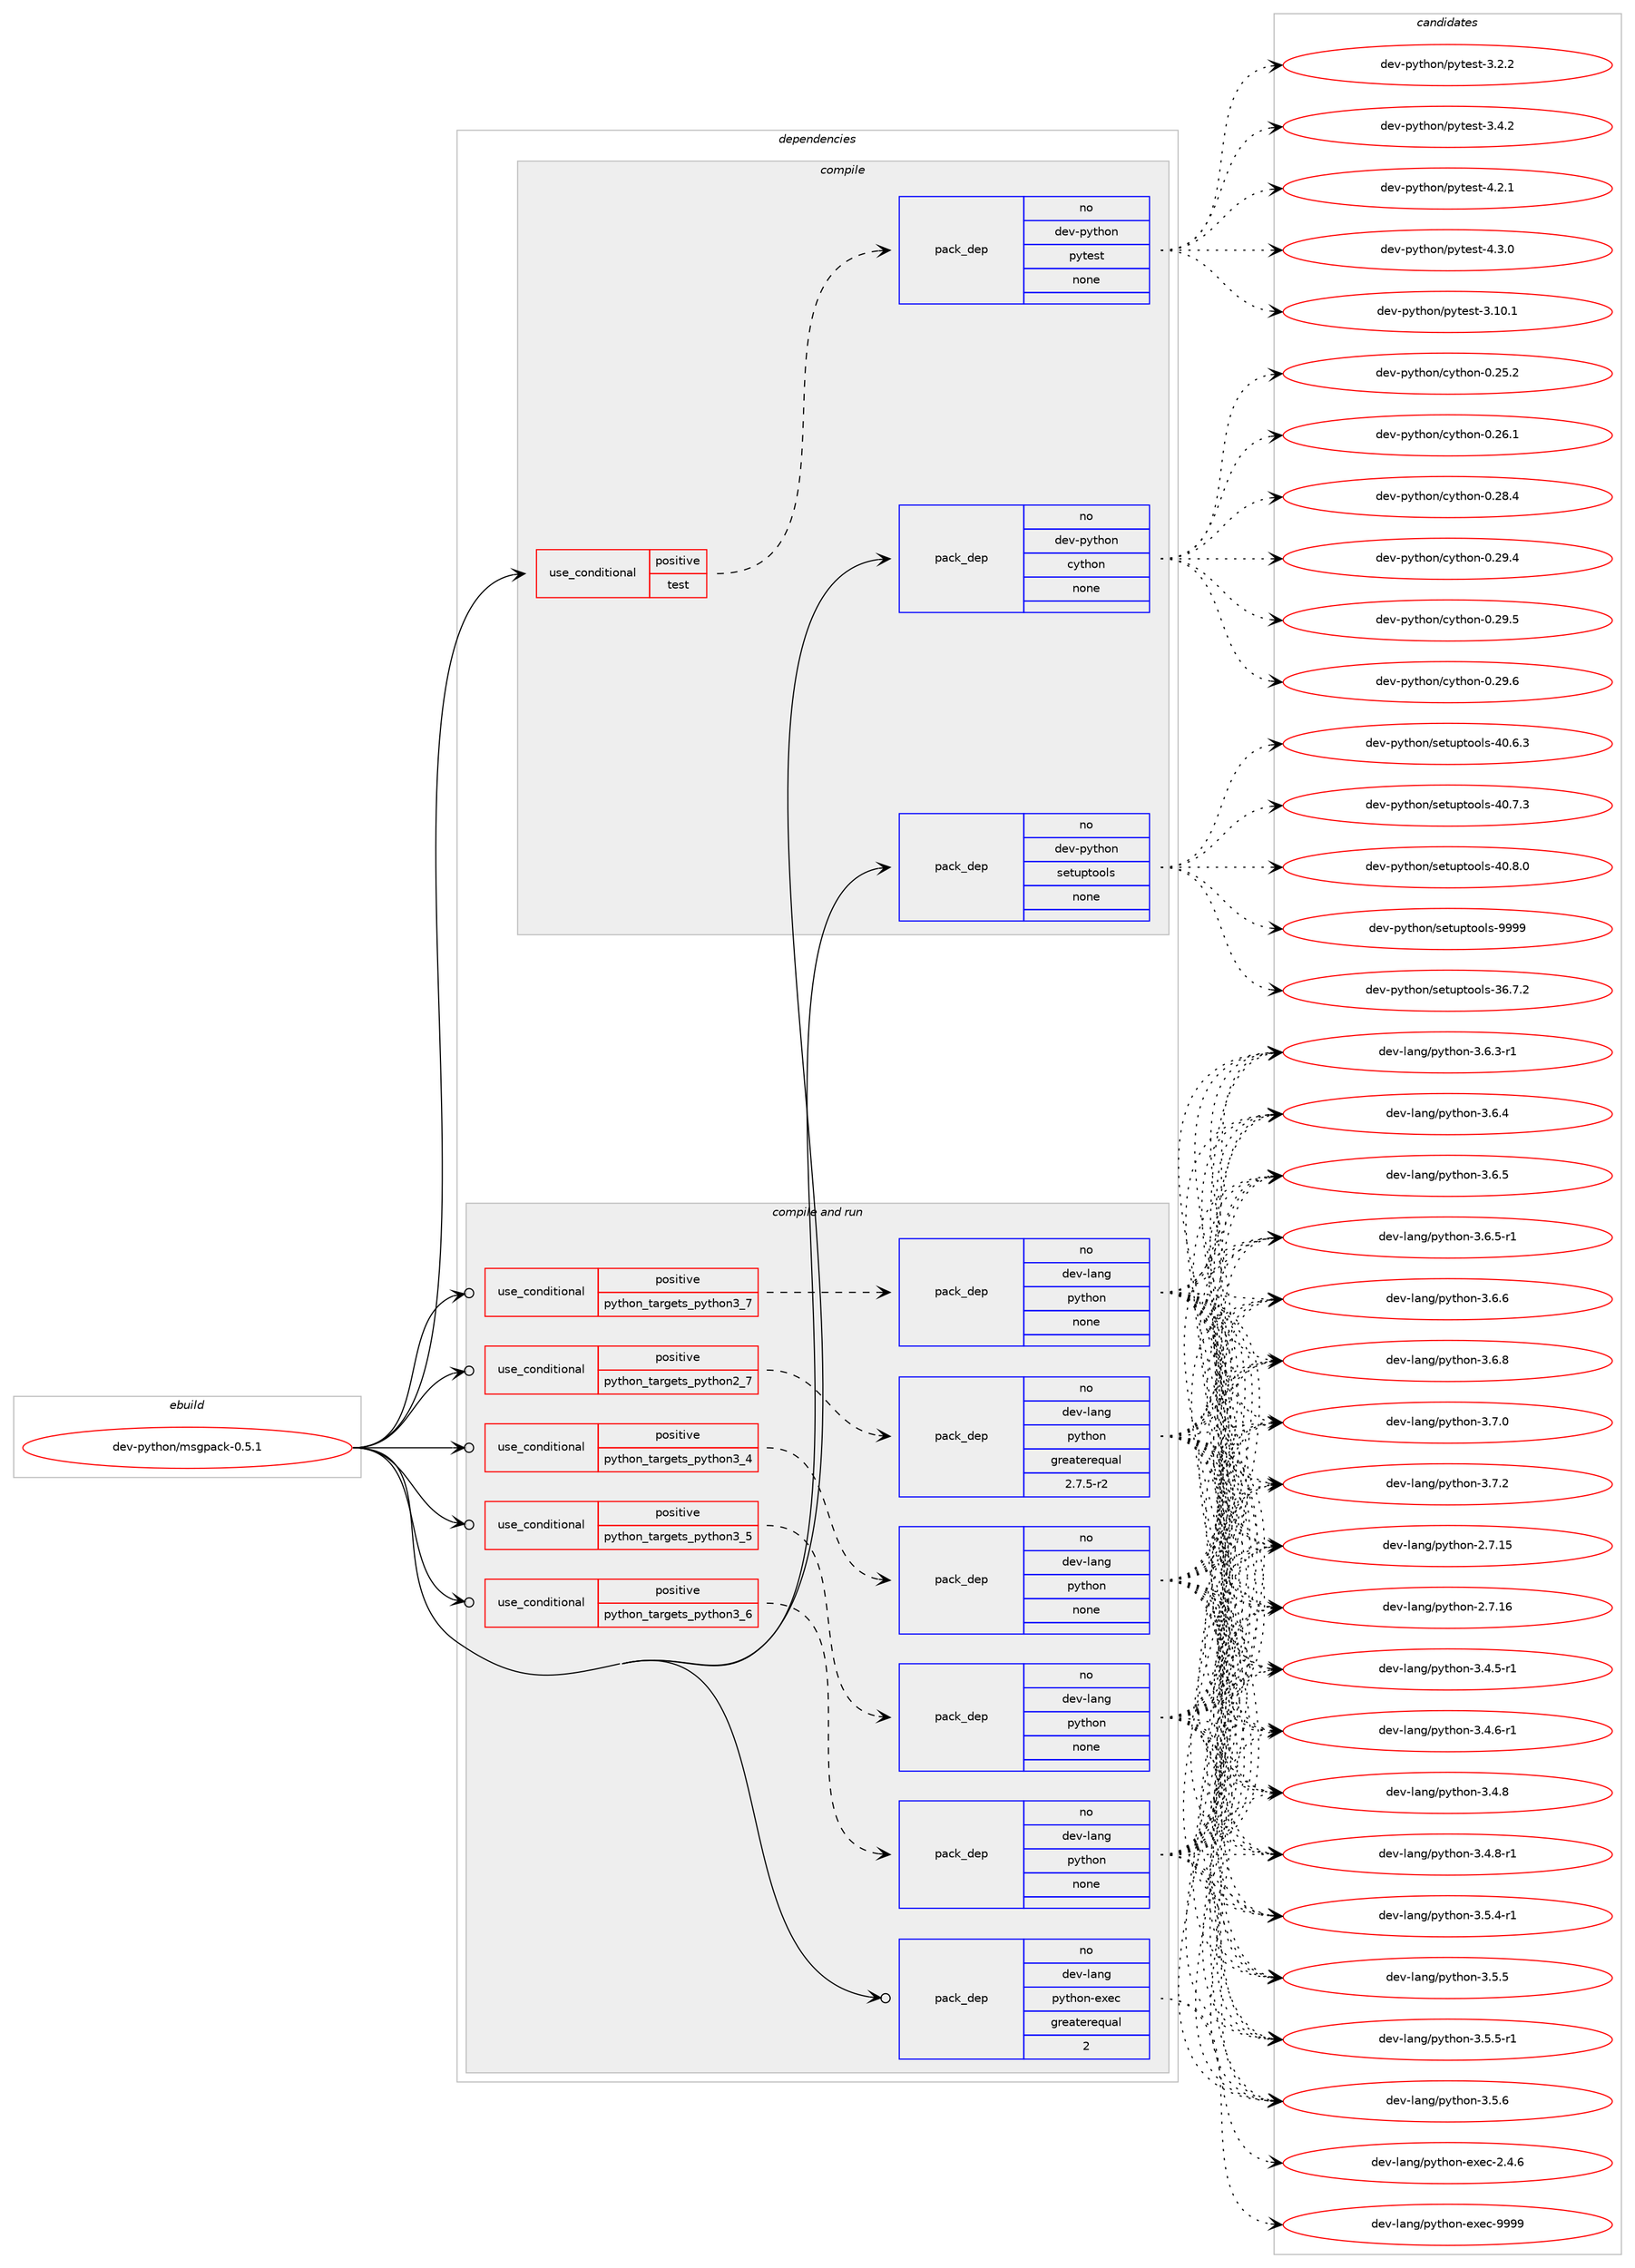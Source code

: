 digraph prolog {

# *************
# Graph options
# *************

newrank=true;
concentrate=true;
compound=true;
graph [rankdir=LR,fontname=Helvetica,fontsize=10,ranksep=1.5];#, ranksep=2.5, nodesep=0.2];
edge  [arrowhead=vee];
node  [fontname=Helvetica,fontsize=10];

# **********
# The ebuild
# **********

subgraph cluster_leftcol {
color=gray;
rank=same;
label=<<i>ebuild</i>>;
id [label="dev-python/msgpack-0.5.1", color=red, width=4, href="../dev-python/msgpack-0.5.1.svg"];
}

# ****************
# The dependencies
# ****************

subgraph cluster_midcol {
color=gray;
label=<<i>dependencies</i>>;
subgraph cluster_compile {
fillcolor="#eeeeee";
style=filled;
label=<<i>compile</i>>;
subgraph cond377690 {
dependency1419448 [label=<<TABLE BORDER="0" CELLBORDER="1" CELLSPACING="0" CELLPADDING="4"><TR><TD ROWSPAN="3" CELLPADDING="10">use_conditional</TD></TR><TR><TD>positive</TD></TR><TR><TD>test</TD></TR></TABLE>>, shape=none, color=red];
subgraph pack1018484 {
dependency1419449 [label=<<TABLE BORDER="0" CELLBORDER="1" CELLSPACING="0" CELLPADDING="4" WIDTH="220"><TR><TD ROWSPAN="6" CELLPADDING="30">pack_dep</TD></TR><TR><TD WIDTH="110">no</TD></TR><TR><TD>dev-python</TD></TR><TR><TD>pytest</TD></TR><TR><TD>none</TD></TR><TR><TD></TD></TR></TABLE>>, shape=none, color=blue];
}
dependency1419448:e -> dependency1419449:w [weight=20,style="dashed",arrowhead="vee"];
}
id:e -> dependency1419448:w [weight=20,style="solid",arrowhead="vee"];
subgraph pack1018485 {
dependency1419450 [label=<<TABLE BORDER="0" CELLBORDER="1" CELLSPACING="0" CELLPADDING="4" WIDTH="220"><TR><TD ROWSPAN="6" CELLPADDING="30">pack_dep</TD></TR><TR><TD WIDTH="110">no</TD></TR><TR><TD>dev-python</TD></TR><TR><TD>cython</TD></TR><TR><TD>none</TD></TR><TR><TD></TD></TR></TABLE>>, shape=none, color=blue];
}
id:e -> dependency1419450:w [weight=20,style="solid",arrowhead="vee"];
subgraph pack1018486 {
dependency1419451 [label=<<TABLE BORDER="0" CELLBORDER="1" CELLSPACING="0" CELLPADDING="4" WIDTH="220"><TR><TD ROWSPAN="6" CELLPADDING="30">pack_dep</TD></TR><TR><TD WIDTH="110">no</TD></TR><TR><TD>dev-python</TD></TR><TR><TD>setuptools</TD></TR><TR><TD>none</TD></TR><TR><TD></TD></TR></TABLE>>, shape=none, color=blue];
}
id:e -> dependency1419451:w [weight=20,style="solid",arrowhead="vee"];
}
subgraph cluster_compileandrun {
fillcolor="#eeeeee";
style=filled;
label=<<i>compile and run</i>>;
subgraph cond377691 {
dependency1419452 [label=<<TABLE BORDER="0" CELLBORDER="1" CELLSPACING="0" CELLPADDING="4"><TR><TD ROWSPAN="3" CELLPADDING="10">use_conditional</TD></TR><TR><TD>positive</TD></TR><TR><TD>python_targets_python2_7</TD></TR></TABLE>>, shape=none, color=red];
subgraph pack1018487 {
dependency1419453 [label=<<TABLE BORDER="0" CELLBORDER="1" CELLSPACING="0" CELLPADDING="4" WIDTH="220"><TR><TD ROWSPAN="6" CELLPADDING="30">pack_dep</TD></TR><TR><TD WIDTH="110">no</TD></TR><TR><TD>dev-lang</TD></TR><TR><TD>python</TD></TR><TR><TD>greaterequal</TD></TR><TR><TD>2.7.5-r2</TD></TR></TABLE>>, shape=none, color=blue];
}
dependency1419452:e -> dependency1419453:w [weight=20,style="dashed",arrowhead="vee"];
}
id:e -> dependency1419452:w [weight=20,style="solid",arrowhead="odotvee"];
subgraph cond377692 {
dependency1419454 [label=<<TABLE BORDER="0" CELLBORDER="1" CELLSPACING="0" CELLPADDING="4"><TR><TD ROWSPAN="3" CELLPADDING="10">use_conditional</TD></TR><TR><TD>positive</TD></TR><TR><TD>python_targets_python3_4</TD></TR></TABLE>>, shape=none, color=red];
subgraph pack1018488 {
dependency1419455 [label=<<TABLE BORDER="0" CELLBORDER="1" CELLSPACING="0" CELLPADDING="4" WIDTH="220"><TR><TD ROWSPAN="6" CELLPADDING="30">pack_dep</TD></TR><TR><TD WIDTH="110">no</TD></TR><TR><TD>dev-lang</TD></TR><TR><TD>python</TD></TR><TR><TD>none</TD></TR><TR><TD></TD></TR></TABLE>>, shape=none, color=blue];
}
dependency1419454:e -> dependency1419455:w [weight=20,style="dashed",arrowhead="vee"];
}
id:e -> dependency1419454:w [weight=20,style="solid",arrowhead="odotvee"];
subgraph cond377693 {
dependency1419456 [label=<<TABLE BORDER="0" CELLBORDER="1" CELLSPACING="0" CELLPADDING="4"><TR><TD ROWSPAN="3" CELLPADDING="10">use_conditional</TD></TR><TR><TD>positive</TD></TR><TR><TD>python_targets_python3_5</TD></TR></TABLE>>, shape=none, color=red];
subgraph pack1018489 {
dependency1419457 [label=<<TABLE BORDER="0" CELLBORDER="1" CELLSPACING="0" CELLPADDING="4" WIDTH="220"><TR><TD ROWSPAN="6" CELLPADDING="30">pack_dep</TD></TR><TR><TD WIDTH="110">no</TD></TR><TR><TD>dev-lang</TD></TR><TR><TD>python</TD></TR><TR><TD>none</TD></TR><TR><TD></TD></TR></TABLE>>, shape=none, color=blue];
}
dependency1419456:e -> dependency1419457:w [weight=20,style="dashed",arrowhead="vee"];
}
id:e -> dependency1419456:w [weight=20,style="solid",arrowhead="odotvee"];
subgraph cond377694 {
dependency1419458 [label=<<TABLE BORDER="0" CELLBORDER="1" CELLSPACING="0" CELLPADDING="4"><TR><TD ROWSPAN="3" CELLPADDING="10">use_conditional</TD></TR><TR><TD>positive</TD></TR><TR><TD>python_targets_python3_6</TD></TR></TABLE>>, shape=none, color=red];
subgraph pack1018490 {
dependency1419459 [label=<<TABLE BORDER="0" CELLBORDER="1" CELLSPACING="0" CELLPADDING="4" WIDTH="220"><TR><TD ROWSPAN="6" CELLPADDING="30">pack_dep</TD></TR><TR><TD WIDTH="110">no</TD></TR><TR><TD>dev-lang</TD></TR><TR><TD>python</TD></TR><TR><TD>none</TD></TR><TR><TD></TD></TR></TABLE>>, shape=none, color=blue];
}
dependency1419458:e -> dependency1419459:w [weight=20,style="dashed",arrowhead="vee"];
}
id:e -> dependency1419458:w [weight=20,style="solid",arrowhead="odotvee"];
subgraph cond377695 {
dependency1419460 [label=<<TABLE BORDER="0" CELLBORDER="1" CELLSPACING="0" CELLPADDING="4"><TR><TD ROWSPAN="3" CELLPADDING="10">use_conditional</TD></TR><TR><TD>positive</TD></TR><TR><TD>python_targets_python3_7</TD></TR></TABLE>>, shape=none, color=red];
subgraph pack1018491 {
dependency1419461 [label=<<TABLE BORDER="0" CELLBORDER="1" CELLSPACING="0" CELLPADDING="4" WIDTH="220"><TR><TD ROWSPAN="6" CELLPADDING="30">pack_dep</TD></TR><TR><TD WIDTH="110">no</TD></TR><TR><TD>dev-lang</TD></TR><TR><TD>python</TD></TR><TR><TD>none</TD></TR><TR><TD></TD></TR></TABLE>>, shape=none, color=blue];
}
dependency1419460:e -> dependency1419461:w [weight=20,style="dashed",arrowhead="vee"];
}
id:e -> dependency1419460:w [weight=20,style="solid",arrowhead="odotvee"];
subgraph pack1018492 {
dependency1419462 [label=<<TABLE BORDER="0" CELLBORDER="1" CELLSPACING="0" CELLPADDING="4" WIDTH="220"><TR><TD ROWSPAN="6" CELLPADDING="30">pack_dep</TD></TR><TR><TD WIDTH="110">no</TD></TR><TR><TD>dev-lang</TD></TR><TR><TD>python-exec</TD></TR><TR><TD>greaterequal</TD></TR><TR><TD>2</TD></TR></TABLE>>, shape=none, color=blue];
}
id:e -> dependency1419462:w [weight=20,style="solid",arrowhead="odotvee"];
}
subgraph cluster_run {
fillcolor="#eeeeee";
style=filled;
label=<<i>run</i>>;
}
}

# **************
# The candidates
# **************

subgraph cluster_choices {
rank=same;
color=gray;
label=<<i>candidates</i>>;

subgraph choice1018484 {
color=black;
nodesep=1;
choice100101118451121211161041111104711212111610111511645514649484649 [label="dev-python/pytest-3.10.1", color=red, width=4,href="../dev-python/pytest-3.10.1.svg"];
choice1001011184511212111610411111047112121116101115116455146504650 [label="dev-python/pytest-3.2.2", color=red, width=4,href="../dev-python/pytest-3.2.2.svg"];
choice1001011184511212111610411111047112121116101115116455146524650 [label="dev-python/pytest-3.4.2", color=red, width=4,href="../dev-python/pytest-3.4.2.svg"];
choice1001011184511212111610411111047112121116101115116455246504649 [label="dev-python/pytest-4.2.1", color=red, width=4,href="../dev-python/pytest-4.2.1.svg"];
choice1001011184511212111610411111047112121116101115116455246514648 [label="dev-python/pytest-4.3.0", color=red, width=4,href="../dev-python/pytest-4.3.0.svg"];
dependency1419449:e -> choice100101118451121211161041111104711212111610111511645514649484649:w [style=dotted,weight="100"];
dependency1419449:e -> choice1001011184511212111610411111047112121116101115116455146504650:w [style=dotted,weight="100"];
dependency1419449:e -> choice1001011184511212111610411111047112121116101115116455146524650:w [style=dotted,weight="100"];
dependency1419449:e -> choice1001011184511212111610411111047112121116101115116455246504649:w [style=dotted,weight="100"];
dependency1419449:e -> choice1001011184511212111610411111047112121116101115116455246514648:w [style=dotted,weight="100"];
}
subgraph choice1018485 {
color=black;
nodesep=1;
choice10010111845112121116104111110479912111610411111045484650534650 [label="dev-python/cython-0.25.2", color=red, width=4,href="../dev-python/cython-0.25.2.svg"];
choice10010111845112121116104111110479912111610411111045484650544649 [label="dev-python/cython-0.26.1", color=red, width=4,href="../dev-python/cython-0.26.1.svg"];
choice10010111845112121116104111110479912111610411111045484650564652 [label="dev-python/cython-0.28.4", color=red, width=4,href="../dev-python/cython-0.28.4.svg"];
choice10010111845112121116104111110479912111610411111045484650574652 [label="dev-python/cython-0.29.4", color=red, width=4,href="../dev-python/cython-0.29.4.svg"];
choice10010111845112121116104111110479912111610411111045484650574653 [label="dev-python/cython-0.29.5", color=red, width=4,href="../dev-python/cython-0.29.5.svg"];
choice10010111845112121116104111110479912111610411111045484650574654 [label="dev-python/cython-0.29.6", color=red, width=4,href="../dev-python/cython-0.29.6.svg"];
dependency1419450:e -> choice10010111845112121116104111110479912111610411111045484650534650:w [style=dotted,weight="100"];
dependency1419450:e -> choice10010111845112121116104111110479912111610411111045484650544649:w [style=dotted,weight="100"];
dependency1419450:e -> choice10010111845112121116104111110479912111610411111045484650564652:w [style=dotted,weight="100"];
dependency1419450:e -> choice10010111845112121116104111110479912111610411111045484650574652:w [style=dotted,weight="100"];
dependency1419450:e -> choice10010111845112121116104111110479912111610411111045484650574653:w [style=dotted,weight="100"];
dependency1419450:e -> choice10010111845112121116104111110479912111610411111045484650574654:w [style=dotted,weight="100"];
}
subgraph choice1018486 {
color=black;
nodesep=1;
choice100101118451121211161041111104711510111611711211611111110811545515446554650 [label="dev-python/setuptools-36.7.2", color=red, width=4,href="../dev-python/setuptools-36.7.2.svg"];
choice100101118451121211161041111104711510111611711211611111110811545524846544651 [label="dev-python/setuptools-40.6.3", color=red, width=4,href="../dev-python/setuptools-40.6.3.svg"];
choice100101118451121211161041111104711510111611711211611111110811545524846554651 [label="dev-python/setuptools-40.7.3", color=red, width=4,href="../dev-python/setuptools-40.7.3.svg"];
choice100101118451121211161041111104711510111611711211611111110811545524846564648 [label="dev-python/setuptools-40.8.0", color=red, width=4,href="../dev-python/setuptools-40.8.0.svg"];
choice10010111845112121116104111110471151011161171121161111111081154557575757 [label="dev-python/setuptools-9999", color=red, width=4,href="../dev-python/setuptools-9999.svg"];
dependency1419451:e -> choice100101118451121211161041111104711510111611711211611111110811545515446554650:w [style=dotted,weight="100"];
dependency1419451:e -> choice100101118451121211161041111104711510111611711211611111110811545524846544651:w [style=dotted,weight="100"];
dependency1419451:e -> choice100101118451121211161041111104711510111611711211611111110811545524846554651:w [style=dotted,weight="100"];
dependency1419451:e -> choice100101118451121211161041111104711510111611711211611111110811545524846564648:w [style=dotted,weight="100"];
dependency1419451:e -> choice10010111845112121116104111110471151011161171121161111111081154557575757:w [style=dotted,weight="100"];
}
subgraph choice1018487 {
color=black;
nodesep=1;
choice10010111845108971101034711212111610411111045504655464953 [label="dev-lang/python-2.7.15", color=red, width=4,href="../dev-lang/python-2.7.15.svg"];
choice10010111845108971101034711212111610411111045504655464954 [label="dev-lang/python-2.7.16", color=red, width=4,href="../dev-lang/python-2.7.16.svg"];
choice1001011184510897110103471121211161041111104551465246534511449 [label="dev-lang/python-3.4.5-r1", color=red, width=4,href="../dev-lang/python-3.4.5-r1.svg"];
choice1001011184510897110103471121211161041111104551465246544511449 [label="dev-lang/python-3.4.6-r1", color=red, width=4,href="../dev-lang/python-3.4.6-r1.svg"];
choice100101118451089711010347112121116104111110455146524656 [label="dev-lang/python-3.4.8", color=red, width=4,href="../dev-lang/python-3.4.8.svg"];
choice1001011184510897110103471121211161041111104551465246564511449 [label="dev-lang/python-3.4.8-r1", color=red, width=4,href="../dev-lang/python-3.4.8-r1.svg"];
choice1001011184510897110103471121211161041111104551465346524511449 [label="dev-lang/python-3.5.4-r1", color=red, width=4,href="../dev-lang/python-3.5.4-r1.svg"];
choice100101118451089711010347112121116104111110455146534653 [label="dev-lang/python-3.5.5", color=red, width=4,href="../dev-lang/python-3.5.5.svg"];
choice1001011184510897110103471121211161041111104551465346534511449 [label="dev-lang/python-3.5.5-r1", color=red, width=4,href="../dev-lang/python-3.5.5-r1.svg"];
choice100101118451089711010347112121116104111110455146534654 [label="dev-lang/python-3.5.6", color=red, width=4,href="../dev-lang/python-3.5.6.svg"];
choice1001011184510897110103471121211161041111104551465446514511449 [label="dev-lang/python-3.6.3-r1", color=red, width=4,href="../dev-lang/python-3.6.3-r1.svg"];
choice100101118451089711010347112121116104111110455146544652 [label="dev-lang/python-3.6.4", color=red, width=4,href="../dev-lang/python-3.6.4.svg"];
choice100101118451089711010347112121116104111110455146544653 [label="dev-lang/python-3.6.5", color=red, width=4,href="../dev-lang/python-3.6.5.svg"];
choice1001011184510897110103471121211161041111104551465446534511449 [label="dev-lang/python-3.6.5-r1", color=red, width=4,href="../dev-lang/python-3.6.5-r1.svg"];
choice100101118451089711010347112121116104111110455146544654 [label="dev-lang/python-3.6.6", color=red, width=4,href="../dev-lang/python-3.6.6.svg"];
choice100101118451089711010347112121116104111110455146544656 [label="dev-lang/python-3.6.8", color=red, width=4,href="../dev-lang/python-3.6.8.svg"];
choice100101118451089711010347112121116104111110455146554648 [label="dev-lang/python-3.7.0", color=red, width=4,href="../dev-lang/python-3.7.0.svg"];
choice100101118451089711010347112121116104111110455146554650 [label="dev-lang/python-3.7.2", color=red, width=4,href="../dev-lang/python-3.7.2.svg"];
dependency1419453:e -> choice10010111845108971101034711212111610411111045504655464953:w [style=dotted,weight="100"];
dependency1419453:e -> choice10010111845108971101034711212111610411111045504655464954:w [style=dotted,weight="100"];
dependency1419453:e -> choice1001011184510897110103471121211161041111104551465246534511449:w [style=dotted,weight="100"];
dependency1419453:e -> choice1001011184510897110103471121211161041111104551465246544511449:w [style=dotted,weight="100"];
dependency1419453:e -> choice100101118451089711010347112121116104111110455146524656:w [style=dotted,weight="100"];
dependency1419453:e -> choice1001011184510897110103471121211161041111104551465246564511449:w [style=dotted,weight="100"];
dependency1419453:e -> choice1001011184510897110103471121211161041111104551465346524511449:w [style=dotted,weight="100"];
dependency1419453:e -> choice100101118451089711010347112121116104111110455146534653:w [style=dotted,weight="100"];
dependency1419453:e -> choice1001011184510897110103471121211161041111104551465346534511449:w [style=dotted,weight="100"];
dependency1419453:e -> choice100101118451089711010347112121116104111110455146534654:w [style=dotted,weight="100"];
dependency1419453:e -> choice1001011184510897110103471121211161041111104551465446514511449:w [style=dotted,weight="100"];
dependency1419453:e -> choice100101118451089711010347112121116104111110455146544652:w [style=dotted,weight="100"];
dependency1419453:e -> choice100101118451089711010347112121116104111110455146544653:w [style=dotted,weight="100"];
dependency1419453:e -> choice1001011184510897110103471121211161041111104551465446534511449:w [style=dotted,weight="100"];
dependency1419453:e -> choice100101118451089711010347112121116104111110455146544654:w [style=dotted,weight="100"];
dependency1419453:e -> choice100101118451089711010347112121116104111110455146544656:w [style=dotted,weight="100"];
dependency1419453:e -> choice100101118451089711010347112121116104111110455146554648:w [style=dotted,weight="100"];
dependency1419453:e -> choice100101118451089711010347112121116104111110455146554650:w [style=dotted,weight="100"];
}
subgraph choice1018488 {
color=black;
nodesep=1;
choice10010111845108971101034711212111610411111045504655464953 [label="dev-lang/python-2.7.15", color=red, width=4,href="../dev-lang/python-2.7.15.svg"];
choice10010111845108971101034711212111610411111045504655464954 [label="dev-lang/python-2.7.16", color=red, width=4,href="../dev-lang/python-2.7.16.svg"];
choice1001011184510897110103471121211161041111104551465246534511449 [label="dev-lang/python-3.4.5-r1", color=red, width=4,href="../dev-lang/python-3.4.5-r1.svg"];
choice1001011184510897110103471121211161041111104551465246544511449 [label="dev-lang/python-3.4.6-r1", color=red, width=4,href="../dev-lang/python-3.4.6-r1.svg"];
choice100101118451089711010347112121116104111110455146524656 [label="dev-lang/python-3.4.8", color=red, width=4,href="../dev-lang/python-3.4.8.svg"];
choice1001011184510897110103471121211161041111104551465246564511449 [label="dev-lang/python-3.4.8-r1", color=red, width=4,href="../dev-lang/python-3.4.8-r1.svg"];
choice1001011184510897110103471121211161041111104551465346524511449 [label="dev-lang/python-3.5.4-r1", color=red, width=4,href="../dev-lang/python-3.5.4-r1.svg"];
choice100101118451089711010347112121116104111110455146534653 [label="dev-lang/python-3.5.5", color=red, width=4,href="../dev-lang/python-3.5.5.svg"];
choice1001011184510897110103471121211161041111104551465346534511449 [label="dev-lang/python-3.5.5-r1", color=red, width=4,href="../dev-lang/python-3.5.5-r1.svg"];
choice100101118451089711010347112121116104111110455146534654 [label="dev-lang/python-3.5.6", color=red, width=4,href="../dev-lang/python-3.5.6.svg"];
choice1001011184510897110103471121211161041111104551465446514511449 [label="dev-lang/python-3.6.3-r1", color=red, width=4,href="../dev-lang/python-3.6.3-r1.svg"];
choice100101118451089711010347112121116104111110455146544652 [label="dev-lang/python-3.6.4", color=red, width=4,href="../dev-lang/python-3.6.4.svg"];
choice100101118451089711010347112121116104111110455146544653 [label="dev-lang/python-3.6.5", color=red, width=4,href="../dev-lang/python-3.6.5.svg"];
choice1001011184510897110103471121211161041111104551465446534511449 [label="dev-lang/python-3.6.5-r1", color=red, width=4,href="../dev-lang/python-3.6.5-r1.svg"];
choice100101118451089711010347112121116104111110455146544654 [label="dev-lang/python-3.6.6", color=red, width=4,href="../dev-lang/python-3.6.6.svg"];
choice100101118451089711010347112121116104111110455146544656 [label="dev-lang/python-3.6.8", color=red, width=4,href="../dev-lang/python-3.6.8.svg"];
choice100101118451089711010347112121116104111110455146554648 [label="dev-lang/python-3.7.0", color=red, width=4,href="../dev-lang/python-3.7.0.svg"];
choice100101118451089711010347112121116104111110455146554650 [label="dev-lang/python-3.7.2", color=red, width=4,href="../dev-lang/python-3.7.2.svg"];
dependency1419455:e -> choice10010111845108971101034711212111610411111045504655464953:w [style=dotted,weight="100"];
dependency1419455:e -> choice10010111845108971101034711212111610411111045504655464954:w [style=dotted,weight="100"];
dependency1419455:e -> choice1001011184510897110103471121211161041111104551465246534511449:w [style=dotted,weight="100"];
dependency1419455:e -> choice1001011184510897110103471121211161041111104551465246544511449:w [style=dotted,weight="100"];
dependency1419455:e -> choice100101118451089711010347112121116104111110455146524656:w [style=dotted,weight="100"];
dependency1419455:e -> choice1001011184510897110103471121211161041111104551465246564511449:w [style=dotted,weight="100"];
dependency1419455:e -> choice1001011184510897110103471121211161041111104551465346524511449:w [style=dotted,weight="100"];
dependency1419455:e -> choice100101118451089711010347112121116104111110455146534653:w [style=dotted,weight="100"];
dependency1419455:e -> choice1001011184510897110103471121211161041111104551465346534511449:w [style=dotted,weight="100"];
dependency1419455:e -> choice100101118451089711010347112121116104111110455146534654:w [style=dotted,weight="100"];
dependency1419455:e -> choice1001011184510897110103471121211161041111104551465446514511449:w [style=dotted,weight="100"];
dependency1419455:e -> choice100101118451089711010347112121116104111110455146544652:w [style=dotted,weight="100"];
dependency1419455:e -> choice100101118451089711010347112121116104111110455146544653:w [style=dotted,weight="100"];
dependency1419455:e -> choice1001011184510897110103471121211161041111104551465446534511449:w [style=dotted,weight="100"];
dependency1419455:e -> choice100101118451089711010347112121116104111110455146544654:w [style=dotted,weight="100"];
dependency1419455:e -> choice100101118451089711010347112121116104111110455146544656:w [style=dotted,weight="100"];
dependency1419455:e -> choice100101118451089711010347112121116104111110455146554648:w [style=dotted,weight="100"];
dependency1419455:e -> choice100101118451089711010347112121116104111110455146554650:w [style=dotted,weight="100"];
}
subgraph choice1018489 {
color=black;
nodesep=1;
choice10010111845108971101034711212111610411111045504655464953 [label="dev-lang/python-2.7.15", color=red, width=4,href="../dev-lang/python-2.7.15.svg"];
choice10010111845108971101034711212111610411111045504655464954 [label="dev-lang/python-2.7.16", color=red, width=4,href="../dev-lang/python-2.7.16.svg"];
choice1001011184510897110103471121211161041111104551465246534511449 [label="dev-lang/python-3.4.5-r1", color=red, width=4,href="../dev-lang/python-3.4.5-r1.svg"];
choice1001011184510897110103471121211161041111104551465246544511449 [label="dev-lang/python-3.4.6-r1", color=red, width=4,href="../dev-lang/python-3.4.6-r1.svg"];
choice100101118451089711010347112121116104111110455146524656 [label="dev-lang/python-3.4.8", color=red, width=4,href="../dev-lang/python-3.4.8.svg"];
choice1001011184510897110103471121211161041111104551465246564511449 [label="dev-lang/python-3.4.8-r1", color=red, width=4,href="../dev-lang/python-3.4.8-r1.svg"];
choice1001011184510897110103471121211161041111104551465346524511449 [label="dev-lang/python-3.5.4-r1", color=red, width=4,href="../dev-lang/python-3.5.4-r1.svg"];
choice100101118451089711010347112121116104111110455146534653 [label="dev-lang/python-3.5.5", color=red, width=4,href="../dev-lang/python-3.5.5.svg"];
choice1001011184510897110103471121211161041111104551465346534511449 [label="dev-lang/python-3.5.5-r1", color=red, width=4,href="../dev-lang/python-3.5.5-r1.svg"];
choice100101118451089711010347112121116104111110455146534654 [label="dev-lang/python-3.5.6", color=red, width=4,href="../dev-lang/python-3.5.6.svg"];
choice1001011184510897110103471121211161041111104551465446514511449 [label="dev-lang/python-3.6.3-r1", color=red, width=4,href="../dev-lang/python-3.6.3-r1.svg"];
choice100101118451089711010347112121116104111110455146544652 [label="dev-lang/python-3.6.4", color=red, width=4,href="../dev-lang/python-3.6.4.svg"];
choice100101118451089711010347112121116104111110455146544653 [label="dev-lang/python-3.6.5", color=red, width=4,href="../dev-lang/python-3.6.5.svg"];
choice1001011184510897110103471121211161041111104551465446534511449 [label="dev-lang/python-3.6.5-r1", color=red, width=4,href="../dev-lang/python-3.6.5-r1.svg"];
choice100101118451089711010347112121116104111110455146544654 [label="dev-lang/python-3.6.6", color=red, width=4,href="../dev-lang/python-3.6.6.svg"];
choice100101118451089711010347112121116104111110455146544656 [label="dev-lang/python-3.6.8", color=red, width=4,href="../dev-lang/python-3.6.8.svg"];
choice100101118451089711010347112121116104111110455146554648 [label="dev-lang/python-3.7.0", color=red, width=4,href="../dev-lang/python-3.7.0.svg"];
choice100101118451089711010347112121116104111110455146554650 [label="dev-lang/python-3.7.2", color=red, width=4,href="../dev-lang/python-3.7.2.svg"];
dependency1419457:e -> choice10010111845108971101034711212111610411111045504655464953:w [style=dotted,weight="100"];
dependency1419457:e -> choice10010111845108971101034711212111610411111045504655464954:w [style=dotted,weight="100"];
dependency1419457:e -> choice1001011184510897110103471121211161041111104551465246534511449:w [style=dotted,weight="100"];
dependency1419457:e -> choice1001011184510897110103471121211161041111104551465246544511449:w [style=dotted,weight="100"];
dependency1419457:e -> choice100101118451089711010347112121116104111110455146524656:w [style=dotted,weight="100"];
dependency1419457:e -> choice1001011184510897110103471121211161041111104551465246564511449:w [style=dotted,weight="100"];
dependency1419457:e -> choice1001011184510897110103471121211161041111104551465346524511449:w [style=dotted,weight="100"];
dependency1419457:e -> choice100101118451089711010347112121116104111110455146534653:w [style=dotted,weight="100"];
dependency1419457:e -> choice1001011184510897110103471121211161041111104551465346534511449:w [style=dotted,weight="100"];
dependency1419457:e -> choice100101118451089711010347112121116104111110455146534654:w [style=dotted,weight="100"];
dependency1419457:e -> choice1001011184510897110103471121211161041111104551465446514511449:w [style=dotted,weight="100"];
dependency1419457:e -> choice100101118451089711010347112121116104111110455146544652:w [style=dotted,weight="100"];
dependency1419457:e -> choice100101118451089711010347112121116104111110455146544653:w [style=dotted,weight="100"];
dependency1419457:e -> choice1001011184510897110103471121211161041111104551465446534511449:w [style=dotted,weight="100"];
dependency1419457:e -> choice100101118451089711010347112121116104111110455146544654:w [style=dotted,weight="100"];
dependency1419457:e -> choice100101118451089711010347112121116104111110455146544656:w [style=dotted,weight="100"];
dependency1419457:e -> choice100101118451089711010347112121116104111110455146554648:w [style=dotted,weight="100"];
dependency1419457:e -> choice100101118451089711010347112121116104111110455146554650:w [style=dotted,weight="100"];
}
subgraph choice1018490 {
color=black;
nodesep=1;
choice10010111845108971101034711212111610411111045504655464953 [label="dev-lang/python-2.7.15", color=red, width=4,href="../dev-lang/python-2.7.15.svg"];
choice10010111845108971101034711212111610411111045504655464954 [label="dev-lang/python-2.7.16", color=red, width=4,href="../dev-lang/python-2.7.16.svg"];
choice1001011184510897110103471121211161041111104551465246534511449 [label="dev-lang/python-3.4.5-r1", color=red, width=4,href="../dev-lang/python-3.4.5-r1.svg"];
choice1001011184510897110103471121211161041111104551465246544511449 [label="dev-lang/python-3.4.6-r1", color=red, width=4,href="../dev-lang/python-3.4.6-r1.svg"];
choice100101118451089711010347112121116104111110455146524656 [label="dev-lang/python-3.4.8", color=red, width=4,href="../dev-lang/python-3.4.8.svg"];
choice1001011184510897110103471121211161041111104551465246564511449 [label="dev-lang/python-3.4.8-r1", color=red, width=4,href="../dev-lang/python-3.4.8-r1.svg"];
choice1001011184510897110103471121211161041111104551465346524511449 [label="dev-lang/python-3.5.4-r1", color=red, width=4,href="../dev-lang/python-3.5.4-r1.svg"];
choice100101118451089711010347112121116104111110455146534653 [label="dev-lang/python-3.5.5", color=red, width=4,href="../dev-lang/python-3.5.5.svg"];
choice1001011184510897110103471121211161041111104551465346534511449 [label="dev-lang/python-3.5.5-r1", color=red, width=4,href="../dev-lang/python-3.5.5-r1.svg"];
choice100101118451089711010347112121116104111110455146534654 [label="dev-lang/python-3.5.6", color=red, width=4,href="../dev-lang/python-3.5.6.svg"];
choice1001011184510897110103471121211161041111104551465446514511449 [label="dev-lang/python-3.6.3-r1", color=red, width=4,href="../dev-lang/python-3.6.3-r1.svg"];
choice100101118451089711010347112121116104111110455146544652 [label="dev-lang/python-3.6.4", color=red, width=4,href="../dev-lang/python-3.6.4.svg"];
choice100101118451089711010347112121116104111110455146544653 [label="dev-lang/python-3.6.5", color=red, width=4,href="../dev-lang/python-3.6.5.svg"];
choice1001011184510897110103471121211161041111104551465446534511449 [label="dev-lang/python-3.6.5-r1", color=red, width=4,href="../dev-lang/python-3.6.5-r1.svg"];
choice100101118451089711010347112121116104111110455146544654 [label="dev-lang/python-3.6.6", color=red, width=4,href="../dev-lang/python-3.6.6.svg"];
choice100101118451089711010347112121116104111110455146544656 [label="dev-lang/python-3.6.8", color=red, width=4,href="../dev-lang/python-3.6.8.svg"];
choice100101118451089711010347112121116104111110455146554648 [label="dev-lang/python-3.7.0", color=red, width=4,href="../dev-lang/python-3.7.0.svg"];
choice100101118451089711010347112121116104111110455146554650 [label="dev-lang/python-3.7.2", color=red, width=4,href="../dev-lang/python-3.7.2.svg"];
dependency1419459:e -> choice10010111845108971101034711212111610411111045504655464953:w [style=dotted,weight="100"];
dependency1419459:e -> choice10010111845108971101034711212111610411111045504655464954:w [style=dotted,weight="100"];
dependency1419459:e -> choice1001011184510897110103471121211161041111104551465246534511449:w [style=dotted,weight="100"];
dependency1419459:e -> choice1001011184510897110103471121211161041111104551465246544511449:w [style=dotted,weight="100"];
dependency1419459:e -> choice100101118451089711010347112121116104111110455146524656:w [style=dotted,weight="100"];
dependency1419459:e -> choice1001011184510897110103471121211161041111104551465246564511449:w [style=dotted,weight="100"];
dependency1419459:e -> choice1001011184510897110103471121211161041111104551465346524511449:w [style=dotted,weight="100"];
dependency1419459:e -> choice100101118451089711010347112121116104111110455146534653:w [style=dotted,weight="100"];
dependency1419459:e -> choice1001011184510897110103471121211161041111104551465346534511449:w [style=dotted,weight="100"];
dependency1419459:e -> choice100101118451089711010347112121116104111110455146534654:w [style=dotted,weight="100"];
dependency1419459:e -> choice1001011184510897110103471121211161041111104551465446514511449:w [style=dotted,weight="100"];
dependency1419459:e -> choice100101118451089711010347112121116104111110455146544652:w [style=dotted,weight="100"];
dependency1419459:e -> choice100101118451089711010347112121116104111110455146544653:w [style=dotted,weight="100"];
dependency1419459:e -> choice1001011184510897110103471121211161041111104551465446534511449:w [style=dotted,weight="100"];
dependency1419459:e -> choice100101118451089711010347112121116104111110455146544654:w [style=dotted,weight="100"];
dependency1419459:e -> choice100101118451089711010347112121116104111110455146544656:w [style=dotted,weight="100"];
dependency1419459:e -> choice100101118451089711010347112121116104111110455146554648:w [style=dotted,weight="100"];
dependency1419459:e -> choice100101118451089711010347112121116104111110455146554650:w [style=dotted,weight="100"];
}
subgraph choice1018491 {
color=black;
nodesep=1;
choice10010111845108971101034711212111610411111045504655464953 [label="dev-lang/python-2.7.15", color=red, width=4,href="../dev-lang/python-2.7.15.svg"];
choice10010111845108971101034711212111610411111045504655464954 [label="dev-lang/python-2.7.16", color=red, width=4,href="../dev-lang/python-2.7.16.svg"];
choice1001011184510897110103471121211161041111104551465246534511449 [label="dev-lang/python-3.4.5-r1", color=red, width=4,href="../dev-lang/python-3.4.5-r1.svg"];
choice1001011184510897110103471121211161041111104551465246544511449 [label="dev-lang/python-3.4.6-r1", color=red, width=4,href="../dev-lang/python-3.4.6-r1.svg"];
choice100101118451089711010347112121116104111110455146524656 [label="dev-lang/python-3.4.8", color=red, width=4,href="../dev-lang/python-3.4.8.svg"];
choice1001011184510897110103471121211161041111104551465246564511449 [label="dev-lang/python-3.4.8-r1", color=red, width=4,href="../dev-lang/python-3.4.8-r1.svg"];
choice1001011184510897110103471121211161041111104551465346524511449 [label="dev-lang/python-3.5.4-r1", color=red, width=4,href="../dev-lang/python-3.5.4-r1.svg"];
choice100101118451089711010347112121116104111110455146534653 [label="dev-lang/python-3.5.5", color=red, width=4,href="../dev-lang/python-3.5.5.svg"];
choice1001011184510897110103471121211161041111104551465346534511449 [label="dev-lang/python-3.5.5-r1", color=red, width=4,href="../dev-lang/python-3.5.5-r1.svg"];
choice100101118451089711010347112121116104111110455146534654 [label="dev-lang/python-3.5.6", color=red, width=4,href="../dev-lang/python-3.5.6.svg"];
choice1001011184510897110103471121211161041111104551465446514511449 [label="dev-lang/python-3.6.3-r1", color=red, width=4,href="../dev-lang/python-3.6.3-r1.svg"];
choice100101118451089711010347112121116104111110455146544652 [label="dev-lang/python-3.6.4", color=red, width=4,href="../dev-lang/python-3.6.4.svg"];
choice100101118451089711010347112121116104111110455146544653 [label="dev-lang/python-3.6.5", color=red, width=4,href="../dev-lang/python-3.6.5.svg"];
choice1001011184510897110103471121211161041111104551465446534511449 [label="dev-lang/python-3.6.5-r1", color=red, width=4,href="../dev-lang/python-3.6.5-r1.svg"];
choice100101118451089711010347112121116104111110455146544654 [label="dev-lang/python-3.6.6", color=red, width=4,href="../dev-lang/python-3.6.6.svg"];
choice100101118451089711010347112121116104111110455146544656 [label="dev-lang/python-3.6.8", color=red, width=4,href="../dev-lang/python-3.6.8.svg"];
choice100101118451089711010347112121116104111110455146554648 [label="dev-lang/python-3.7.0", color=red, width=4,href="../dev-lang/python-3.7.0.svg"];
choice100101118451089711010347112121116104111110455146554650 [label="dev-lang/python-3.7.2", color=red, width=4,href="../dev-lang/python-3.7.2.svg"];
dependency1419461:e -> choice10010111845108971101034711212111610411111045504655464953:w [style=dotted,weight="100"];
dependency1419461:e -> choice10010111845108971101034711212111610411111045504655464954:w [style=dotted,weight="100"];
dependency1419461:e -> choice1001011184510897110103471121211161041111104551465246534511449:w [style=dotted,weight="100"];
dependency1419461:e -> choice1001011184510897110103471121211161041111104551465246544511449:w [style=dotted,weight="100"];
dependency1419461:e -> choice100101118451089711010347112121116104111110455146524656:w [style=dotted,weight="100"];
dependency1419461:e -> choice1001011184510897110103471121211161041111104551465246564511449:w [style=dotted,weight="100"];
dependency1419461:e -> choice1001011184510897110103471121211161041111104551465346524511449:w [style=dotted,weight="100"];
dependency1419461:e -> choice100101118451089711010347112121116104111110455146534653:w [style=dotted,weight="100"];
dependency1419461:e -> choice1001011184510897110103471121211161041111104551465346534511449:w [style=dotted,weight="100"];
dependency1419461:e -> choice100101118451089711010347112121116104111110455146534654:w [style=dotted,weight="100"];
dependency1419461:e -> choice1001011184510897110103471121211161041111104551465446514511449:w [style=dotted,weight="100"];
dependency1419461:e -> choice100101118451089711010347112121116104111110455146544652:w [style=dotted,weight="100"];
dependency1419461:e -> choice100101118451089711010347112121116104111110455146544653:w [style=dotted,weight="100"];
dependency1419461:e -> choice1001011184510897110103471121211161041111104551465446534511449:w [style=dotted,weight="100"];
dependency1419461:e -> choice100101118451089711010347112121116104111110455146544654:w [style=dotted,weight="100"];
dependency1419461:e -> choice100101118451089711010347112121116104111110455146544656:w [style=dotted,weight="100"];
dependency1419461:e -> choice100101118451089711010347112121116104111110455146554648:w [style=dotted,weight="100"];
dependency1419461:e -> choice100101118451089711010347112121116104111110455146554650:w [style=dotted,weight="100"];
}
subgraph choice1018492 {
color=black;
nodesep=1;
choice1001011184510897110103471121211161041111104510112010199455046524654 [label="dev-lang/python-exec-2.4.6", color=red, width=4,href="../dev-lang/python-exec-2.4.6.svg"];
choice10010111845108971101034711212111610411111045101120101994557575757 [label="dev-lang/python-exec-9999", color=red, width=4,href="../dev-lang/python-exec-9999.svg"];
dependency1419462:e -> choice1001011184510897110103471121211161041111104510112010199455046524654:w [style=dotted,weight="100"];
dependency1419462:e -> choice10010111845108971101034711212111610411111045101120101994557575757:w [style=dotted,weight="100"];
}
}

}
